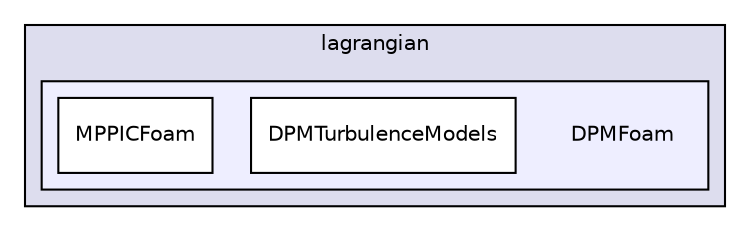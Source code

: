digraph "applications/solvers/lagrangian/DPMFoam" {
  bgcolor=transparent;
  compound=true
  node [ fontsize="10", fontname="Helvetica"];
  edge [ labelfontsize="10", labelfontname="Helvetica"];
  subgraph clusterdir_9e1aaabb0e6f6026c8abb09c4d63ec18 {
    graph [ bgcolor="#ddddee", pencolor="black", label="lagrangian" fontname="Helvetica", fontsize="10", URL="dir_9e1aaabb0e6f6026c8abb09c4d63ec18.html"]
  subgraph clusterdir_a90c95a63081a4a48ff9b32980da26da {
    graph [ bgcolor="#eeeeff", pencolor="black", label="" URL="dir_a90c95a63081a4a48ff9b32980da26da.html"];
    dir_a90c95a63081a4a48ff9b32980da26da [shape=plaintext label="DPMFoam"];
    dir_72859e7d71219ad92d2e49860380e35f [shape=box label="DPMTurbulenceModels" color="black" fillcolor="white" style="filled" URL="dir_72859e7d71219ad92d2e49860380e35f.html"];
    dir_2b94ab65310021c1d92c332559e7c60f [shape=box label="MPPICFoam" color="black" fillcolor="white" style="filled" URL="dir_2b94ab65310021c1d92c332559e7c60f.html"];
  }
  }
}
